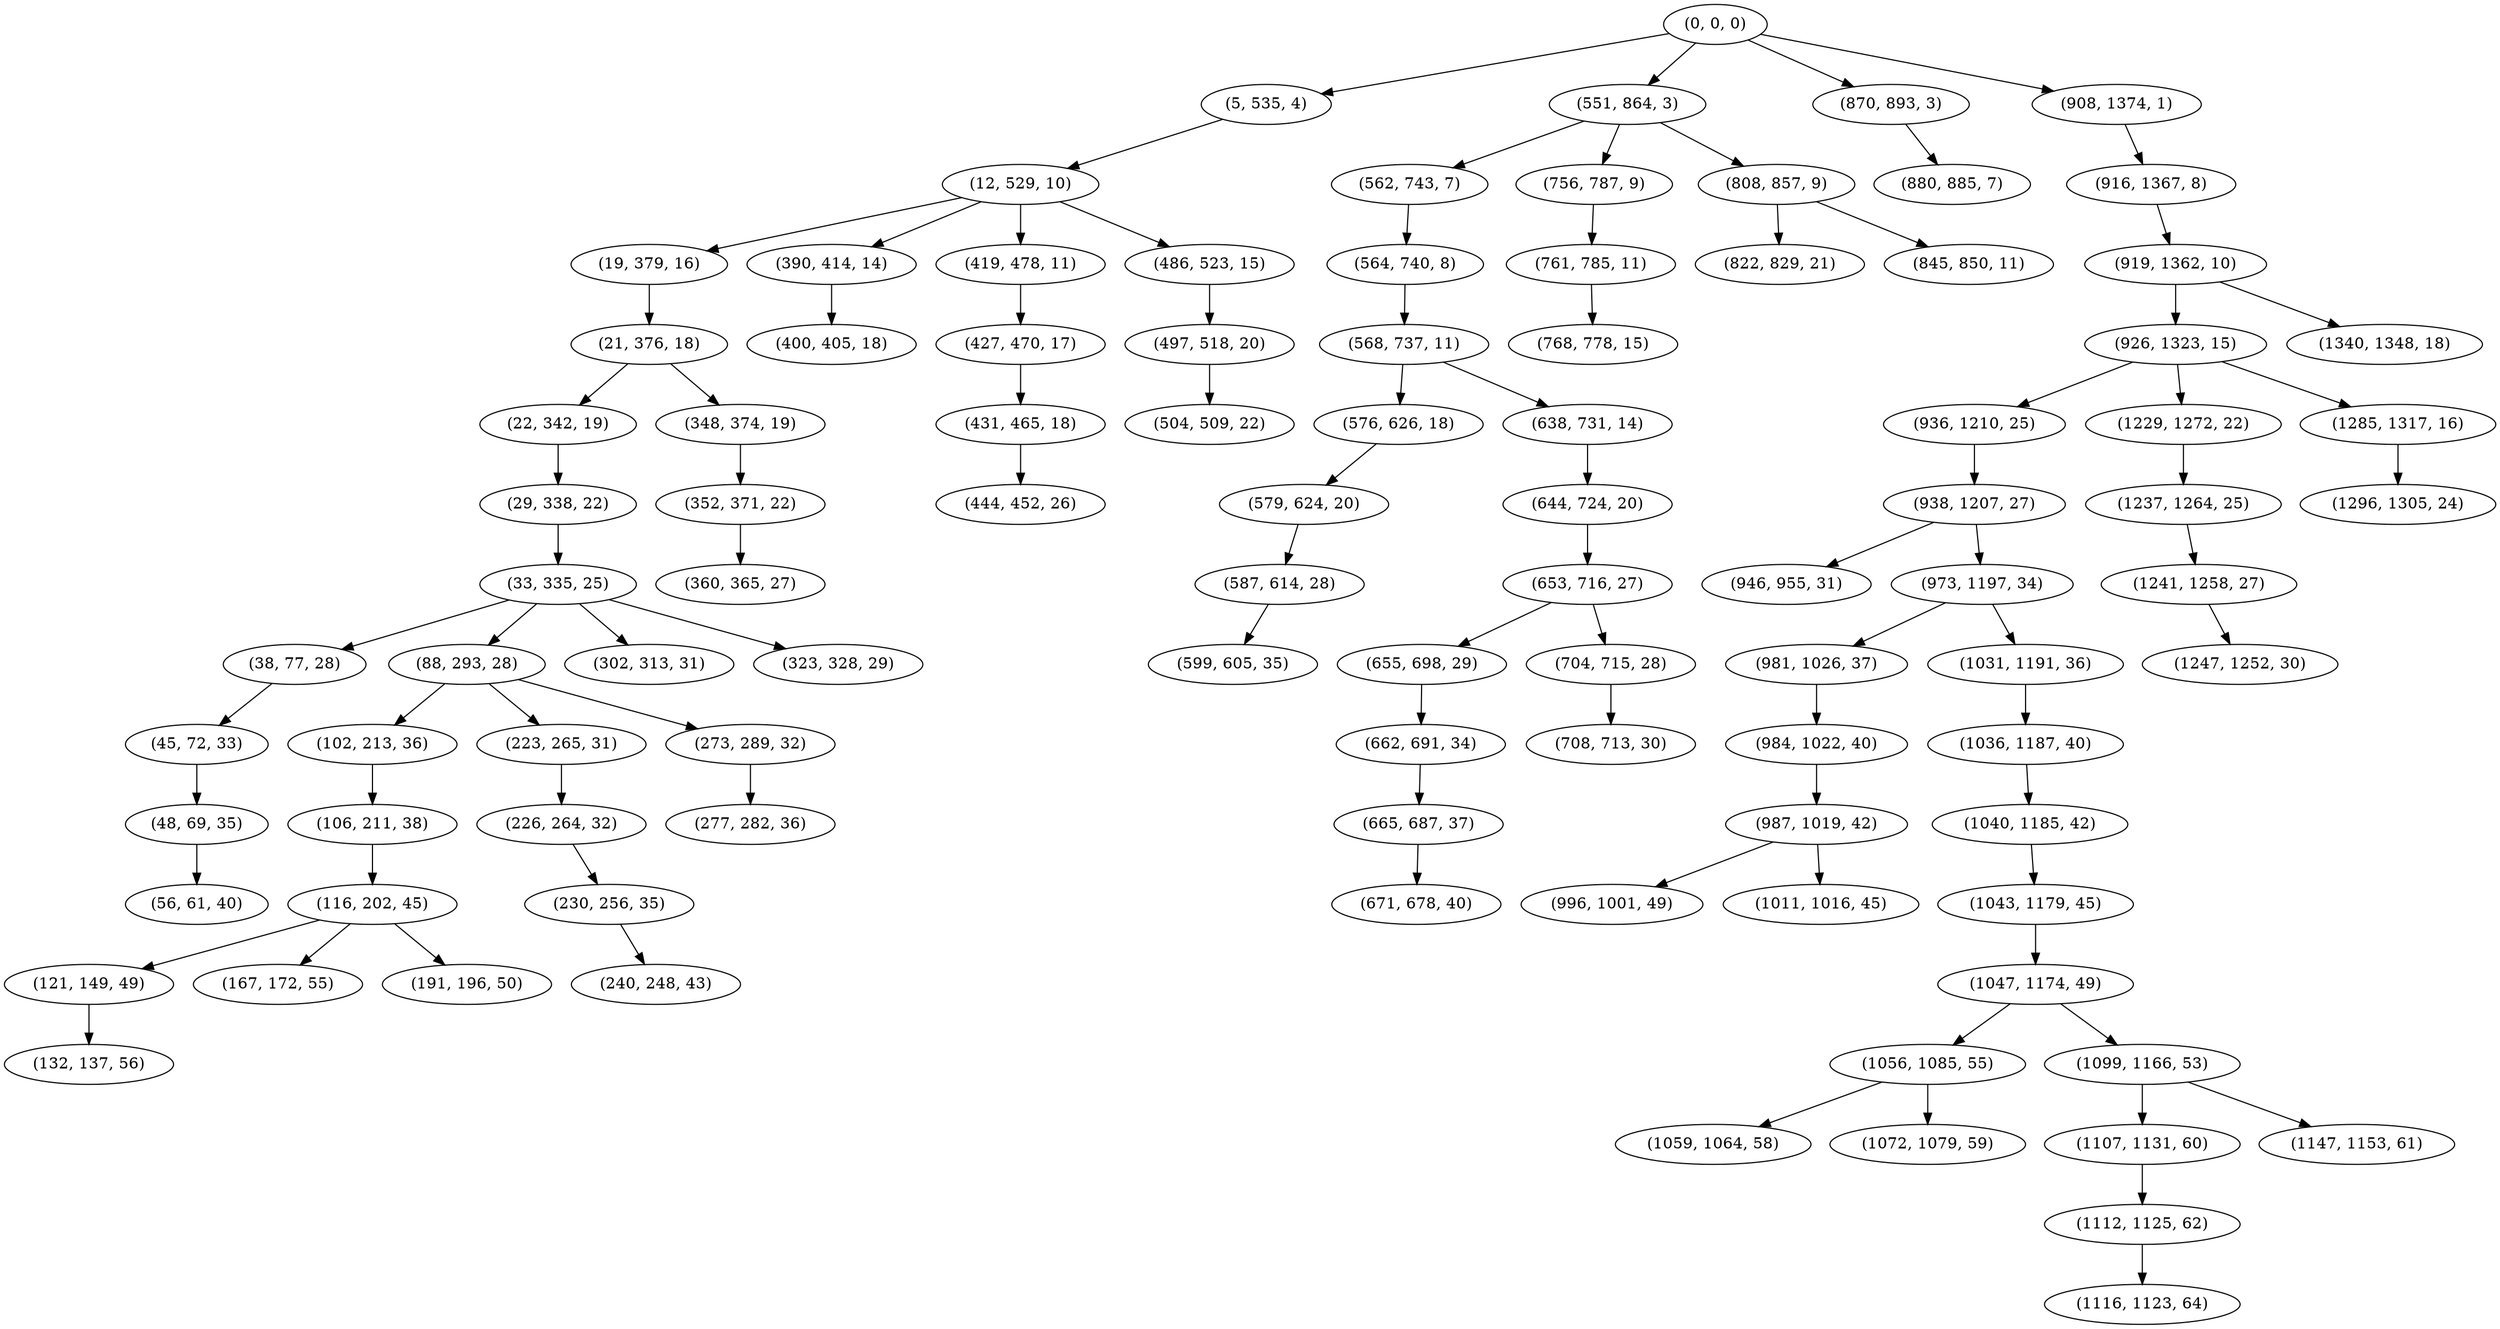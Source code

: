 digraph tree {
    "(0, 0, 0)";
    "(5, 535, 4)";
    "(12, 529, 10)";
    "(19, 379, 16)";
    "(21, 376, 18)";
    "(22, 342, 19)";
    "(29, 338, 22)";
    "(33, 335, 25)";
    "(38, 77, 28)";
    "(45, 72, 33)";
    "(48, 69, 35)";
    "(56, 61, 40)";
    "(88, 293, 28)";
    "(102, 213, 36)";
    "(106, 211, 38)";
    "(116, 202, 45)";
    "(121, 149, 49)";
    "(132, 137, 56)";
    "(167, 172, 55)";
    "(191, 196, 50)";
    "(223, 265, 31)";
    "(226, 264, 32)";
    "(230, 256, 35)";
    "(240, 248, 43)";
    "(273, 289, 32)";
    "(277, 282, 36)";
    "(302, 313, 31)";
    "(323, 328, 29)";
    "(348, 374, 19)";
    "(352, 371, 22)";
    "(360, 365, 27)";
    "(390, 414, 14)";
    "(400, 405, 18)";
    "(419, 478, 11)";
    "(427, 470, 17)";
    "(431, 465, 18)";
    "(444, 452, 26)";
    "(486, 523, 15)";
    "(497, 518, 20)";
    "(504, 509, 22)";
    "(551, 864, 3)";
    "(562, 743, 7)";
    "(564, 740, 8)";
    "(568, 737, 11)";
    "(576, 626, 18)";
    "(579, 624, 20)";
    "(587, 614, 28)";
    "(599, 605, 35)";
    "(638, 731, 14)";
    "(644, 724, 20)";
    "(653, 716, 27)";
    "(655, 698, 29)";
    "(662, 691, 34)";
    "(665, 687, 37)";
    "(671, 678, 40)";
    "(704, 715, 28)";
    "(708, 713, 30)";
    "(756, 787, 9)";
    "(761, 785, 11)";
    "(768, 778, 15)";
    "(808, 857, 9)";
    "(822, 829, 21)";
    "(845, 850, 11)";
    "(870, 893, 3)";
    "(880, 885, 7)";
    "(908, 1374, 1)";
    "(916, 1367, 8)";
    "(919, 1362, 10)";
    "(926, 1323, 15)";
    "(936, 1210, 25)";
    "(938, 1207, 27)";
    "(946, 955, 31)";
    "(973, 1197, 34)";
    "(981, 1026, 37)";
    "(984, 1022, 40)";
    "(987, 1019, 42)";
    "(996, 1001, 49)";
    "(1011, 1016, 45)";
    "(1031, 1191, 36)";
    "(1036, 1187, 40)";
    "(1040, 1185, 42)";
    "(1043, 1179, 45)";
    "(1047, 1174, 49)";
    "(1056, 1085, 55)";
    "(1059, 1064, 58)";
    "(1072, 1079, 59)";
    "(1099, 1166, 53)";
    "(1107, 1131, 60)";
    "(1112, 1125, 62)";
    "(1116, 1123, 64)";
    "(1147, 1153, 61)";
    "(1229, 1272, 22)";
    "(1237, 1264, 25)";
    "(1241, 1258, 27)";
    "(1247, 1252, 30)";
    "(1285, 1317, 16)";
    "(1296, 1305, 24)";
    "(1340, 1348, 18)";
    "(0, 0, 0)" -> "(5, 535, 4)";
    "(0, 0, 0)" -> "(551, 864, 3)";
    "(0, 0, 0)" -> "(870, 893, 3)";
    "(0, 0, 0)" -> "(908, 1374, 1)";
    "(5, 535, 4)" -> "(12, 529, 10)";
    "(12, 529, 10)" -> "(19, 379, 16)";
    "(12, 529, 10)" -> "(390, 414, 14)";
    "(12, 529, 10)" -> "(419, 478, 11)";
    "(12, 529, 10)" -> "(486, 523, 15)";
    "(19, 379, 16)" -> "(21, 376, 18)";
    "(21, 376, 18)" -> "(22, 342, 19)";
    "(21, 376, 18)" -> "(348, 374, 19)";
    "(22, 342, 19)" -> "(29, 338, 22)";
    "(29, 338, 22)" -> "(33, 335, 25)";
    "(33, 335, 25)" -> "(38, 77, 28)";
    "(33, 335, 25)" -> "(88, 293, 28)";
    "(33, 335, 25)" -> "(302, 313, 31)";
    "(33, 335, 25)" -> "(323, 328, 29)";
    "(38, 77, 28)" -> "(45, 72, 33)";
    "(45, 72, 33)" -> "(48, 69, 35)";
    "(48, 69, 35)" -> "(56, 61, 40)";
    "(88, 293, 28)" -> "(102, 213, 36)";
    "(88, 293, 28)" -> "(223, 265, 31)";
    "(88, 293, 28)" -> "(273, 289, 32)";
    "(102, 213, 36)" -> "(106, 211, 38)";
    "(106, 211, 38)" -> "(116, 202, 45)";
    "(116, 202, 45)" -> "(121, 149, 49)";
    "(116, 202, 45)" -> "(167, 172, 55)";
    "(116, 202, 45)" -> "(191, 196, 50)";
    "(121, 149, 49)" -> "(132, 137, 56)";
    "(223, 265, 31)" -> "(226, 264, 32)";
    "(226, 264, 32)" -> "(230, 256, 35)";
    "(230, 256, 35)" -> "(240, 248, 43)";
    "(273, 289, 32)" -> "(277, 282, 36)";
    "(348, 374, 19)" -> "(352, 371, 22)";
    "(352, 371, 22)" -> "(360, 365, 27)";
    "(390, 414, 14)" -> "(400, 405, 18)";
    "(419, 478, 11)" -> "(427, 470, 17)";
    "(427, 470, 17)" -> "(431, 465, 18)";
    "(431, 465, 18)" -> "(444, 452, 26)";
    "(486, 523, 15)" -> "(497, 518, 20)";
    "(497, 518, 20)" -> "(504, 509, 22)";
    "(551, 864, 3)" -> "(562, 743, 7)";
    "(551, 864, 3)" -> "(756, 787, 9)";
    "(551, 864, 3)" -> "(808, 857, 9)";
    "(562, 743, 7)" -> "(564, 740, 8)";
    "(564, 740, 8)" -> "(568, 737, 11)";
    "(568, 737, 11)" -> "(576, 626, 18)";
    "(568, 737, 11)" -> "(638, 731, 14)";
    "(576, 626, 18)" -> "(579, 624, 20)";
    "(579, 624, 20)" -> "(587, 614, 28)";
    "(587, 614, 28)" -> "(599, 605, 35)";
    "(638, 731, 14)" -> "(644, 724, 20)";
    "(644, 724, 20)" -> "(653, 716, 27)";
    "(653, 716, 27)" -> "(655, 698, 29)";
    "(653, 716, 27)" -> "(704, 715, 28)";
    "(655, 698, 29)" -> "(662, 691, 34)";
    "(662, 691, 34)" -> "(665, 687, 37)";
    "(665, 687, 37)" -> "(671, 678, 40)";
    "(704, 715, 28)" -> "(708, 713, 30)";
    "(756, 787, 9)" -> "(761, 785, 11)";
    "(761, 785, 11)" -> "(768, 778, 15)";
    "(808, 857, 9)" -> "(822, 829, 21)";
    "(808, 857, 9)" -> "(845, 850, 11)";
    "(870, 893, 3)" -> "(880, 885, 7)";
    "(908, 1374, 1)" -> "(916, 1367, 8)";
    "(916, 1367, 8)" -> "(919, 1362, 10)";
    "(919, 1362, 10)" -> "(926, 1323, 15)";
    "(919, 1362, 10)" -> "(1340, 1348, 18)";
    "(926, 1323, 15)" -> "(936, 1210, 25)";
    "(926, 1323, 15)" -> "(1229, 1272, 22)";
    "(926, 1323, 15)" -> "(1285, 1317, 16)";
    "(936, 1210, 25)" -> "(938, 1207, 27)";
    "(938, 1207, 27)" -> "(946, 955, 31)";
    "(938, 1207, 27)" -> "(973, 1197, 34)";
    "(973, 1197, 34)" -> "(981, 1026, 37)";
    "(973, 1197, 34)" -> "(1031, 1191, 36)";
    "(981, 1026, 37)" -> "(984, 1022, 40)";
    "(984, 1022, 40)" -> "(987, 1019, 42)";
    "(987, 1019, 42)" -> "(996, 1001, 49)";
    "(987, 1019, 42)" -> "(1011, 1016, 45)";
    "(1031, 1191, 36)" -> "(1036, 1187, 40)";
    "(1036, 1187, 40)" -> "(1040, 1185, 42)";
    "(1040, 1185, 42)" -> "(1043, 1179, 45)";
    "(1043, 1179, 45)" -> "(1047, 1174, 49)";
    "(1047, 1174, 49)" -> "(1056, 1085, 55)";
    "(1047, 1174, 49)" -> "(1099, 1166, 53)";
    "(1056, 1085, 55)" -> "(1059, 1064, 58)";
    "(1056, 1085, 55)" -> "(1072, 1079, 59)";
    "(1099, 1166, 53)" -> "(1107, 1131, 60)";
    "(1099, 1166, 53)" -> "(1147, 1153, 61)";
    "(1107, 1131, 60)" -> "(1112, 1125, 62)";
    "(1112, 1125, 62)" -> "(1116, 1123, 64)";
    "(1229, 1272, 22)" -> "(1237, 1264, 25)";
    "(1237, 1264, 25)" -> "(1241, 1258, 27)";
    "(1241, 1258, 27)" -> "(1247, 1252, 30)";
    "(1285, 1317, 16)" -> "(1296, 1305, 24)";
}
